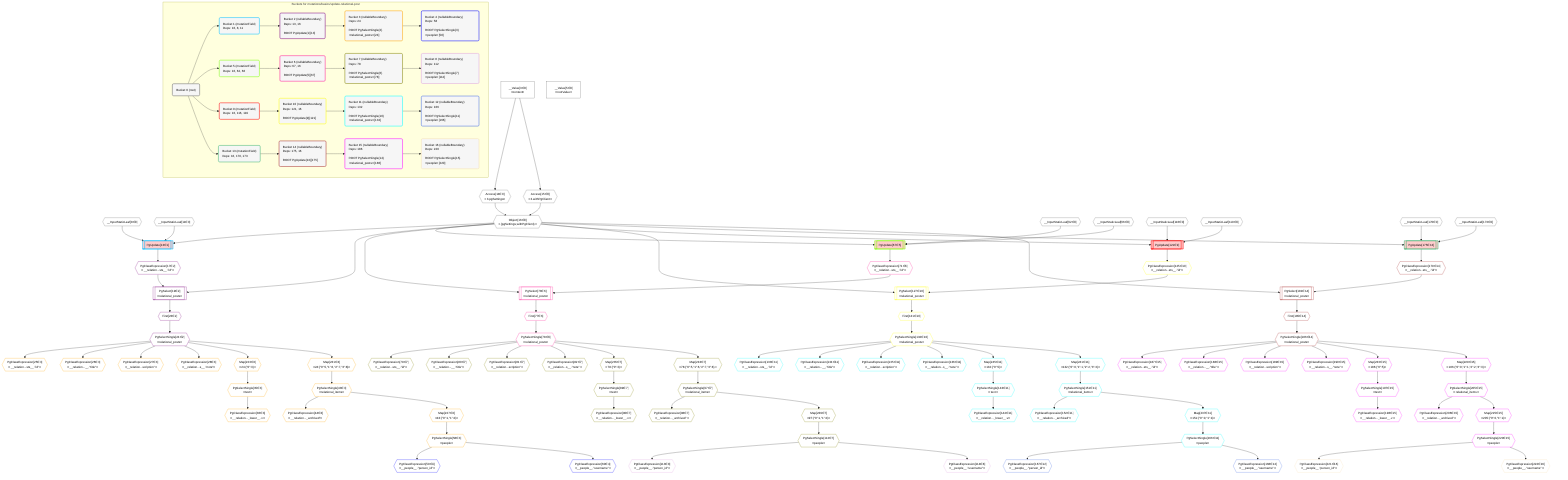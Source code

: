 %%{init: {'themeVariables': { 'fontSize': '12px'}}}%%
graph TD
    classDef path fill:#eee,stroke:#000,color:#000
    classDef plan fill:#fff,stroke-width:1px,color:#000
    classDef itemplan fill:#fff,stroke-width:2px,color:#000
    classDef unbatchedplan fill:#dff,stroke-width:1px,color:#000
    classDef sideeffectplan fill:#fcc,stroke-width:2px,color:#000
    classDef bucket fill:#f6f6f6,color:#000,stroke-width:2px,text-align:left


    %% define steps
    __Value3["__Value[3∈0]<br />ᐸcontextᐳ"]:::plan
    __Value5["__Value[5∈0]<br />ᐸrootValueᐳ"]:::plan
    __InputStaticLeaf8{{"__InputStaticLeaf[8∈0]"}}:::plan
    __InputStaticLeaf11{{"__InputStaticLeaf[11∈0]"}}:::plan
    Access14{{"Access[14∈0]<br />ᐸ3.pgSettingsᐳ"}}:::plan
    Access15{{"Access[15∈0]<br />ᐸ3.withPgClientᐳ"}}:::plan
    Object16{{"Object[16∈0]<br />ᐸ{pgSettings,withPgClient}ᐳ"}}:::plan
    PgUpdate13[["PgUpdate[13∈1]"]]:::sideeffectplan
    PgClassExpression17{{"PgClassExpression[17∈2]<br />ᐸ__relation...sts__.”id”ᐳ"}}:::plan
    PgSelect19[["PgSelect[19∈2]<br />ᐸrelational_postsᐳ"]]:::plan
    First23{{"First[23∈2]"}}:::plan
    PgSelectSingle24{{"PgSelectSingle[24∈2]<br />ᐸrelational_postsᐳ"}}:::plan
    PgClassExpression25{{"PgClassExpression[25∈3]<br />ᐸ__relation...sts__.”id”ᐳ"}}:::plan
    PgClassExpression26{{"PgClassExpression[26∈3]<br />ᐸ__relation...__.”title”ᐳ"}}:::plan
    PgClassExpression27{{"PgClassExpression[27∈3]<br />ᐸ__relation...scription”ᐳ"}}:::plan
    PgClassExpression28{{"PgClassExpression[28∈3]<br />ᐸ__relation...s__.”note”ᐳ"}}:::plan
    Map223{{"Map[223∈3]<br />ᐸ24:{”0”:3}ᐳ"}}:::plan
    PgSelectSingle35{{"PgSelectSingle[35∈3]<br />ᐸtextᐳ"}}:::plan
    PgClassExpression36{{"PgClassExpression[36∈3]<br />ᐸ__relation..._lower__.vᐳ"}}:::plan
    Map231{{"Map[231∈3]<br />ᐸ24:{”0”:5,”1”:6,”2”:7,”3”:8}ᐳ"}}:::plan
    PgSelectSingle43{{"PgSelectSingle[43∈3]<br />ᐸrelational_itemsᐳ"}}:::plan
    PgClassExpression44{{"PgClassExpression[44∈3]<br />ᐸ__relation..._archived”ᐳ"}}:::plan
    Map227{{"Map[227∈3]<br />ᐸ43:{”0”:1,”1”:2}ᐳ"}}:::plan
    PgSelectSingle58{{"PgSelectSingle[58∈3]<br />ᐸpeopleᐳ"}}:::plan
    PgClassExpression59{{"PgClassExpression[59∈4]<br />ᐸ__people__.”person_id”ᐳ"}}:::plan
    PgClassExpression60{{"PgClassExpression[60∈4]<br />ᐸ__people__.”username”ᐳ"}}:::plan
    __InputStaticLeaf62{{"__InputStaticLeaf[62∈0]"}}:::plan
    __InputStaticLeaf66{{"__InputStaticLeaf[66∈0]"}}:::plan
    PgUpdate67[["PgUpdate[67∈5]"]]:::sideeffectplan
    PgClassExpression71{{"PgClassExpression[71∈6]<br />ᐸ__relation...sts__.”id”ᐳ"}}:::plan
    PgSelect73[["PgSelect[73∈6]<br />ᐸrelational_postsᐳ"]]:::plan
    First77{{"First[77∈6]"}}:::plan
    PgSelectSingle78{{"PgSelectSingle[78∈6]<br />ᐸrelational_postsᐳ"}}:::plan
    PgClassExpression79{{"PgClassExpression[79∈7]<br />ᐸ__relation...sts__.”id”ᐳ"}}:::plan
    PgClassExpression80{{"PgClassExpression[80∈7]<br />ᐸ__relation...__.”title”ᐳ"}}:::plan
    PgClassExpression81{{"PgClassExpression[81∈7]<br />ᐸ__relation...scription”ᐳ"}}:::plan
    PgClassExpression82{{"PgClassExpression[82∈7]<br />ᐸ__relation...s__.”note”ᐳ"}}:::plan
    Map235{{"Map[235∈7]<br />ᐸ78:{”0”:3}ᐳ"}}:::plan
    PgSelectSingle89{{"PgSelectSingle[89∈7]<br />ᐸtextᐳ"}}:::plan
    PgClassExpression90{{"PgClassExpression[90∈7]<br />ᐸ__relation..._lower__.vᐳ"}}:::plan
    Map243{{"Map[243∈7]<br />ᐸ78:{”0”:5,”1”:6,”2”:7,”3”:8}ᐳ"}}:::plan
    PgSelectSingle97{{"PgSelectSingle[97∈7]<br />ᐸrelational_itemsᐳ"}}:::plan
    PgClassExpression98{{"PgClassExpression[98∈7]<br />ᐸ__relation..._archived”ᐳ"}}:::plan
    Map239{{"Map[239∈7]<br />ᐸ97:{”0”:1,”1”:2}ᐳ"}}:::plan
    PgSelectSingle112{{"PgSelectSingle[112∈7]<br />ᐸpeopleᐳ"}}:::plan
    PgClassExpression113{{"PgClassExpression[113∈8]<br />ᐸ__people__.”person_id”ᐳ"}}:::plan
    PgClassExpression114{{"PgClassExpression[114∈8]<br />ᐸ__people__.”username”ᐳ"}}:::plan
    __InputStaticLeaf116{{"__InputStaticLeaf[116∈0]"}}:::plan
    __InputStaticLeaf119{{"__InputStaticLeaf[119∈0]"}}:::plan
    PgUpdate121[["PgUpdate[121∈9]"]]:::sideeffectplan
    PgClassExpression125{{"PgClassExpression[125∈10]<br />ᐸ__relation...sts__.”id”ᐳ"}}:::plan
    PgSelect127[["PgSelect[127∈10]<br />ᐸrelational_postsᐳ"]]:::plan
    First131{{"First[131∈10]"}}:::plan
    PgSelectSingle132{{"PgSelectSingle[132∈10]<br />ᐸrelational_postsᐳ"}}:::plan
    PgClassExpression133{{"PgClassExpression[133∈11]<br />ᐸ__relation...sts__.”id”ᐳ"}}:::plan
    PgClassExpression134{{"PgClassExpression[134∈11]<br />ᐸ__relation...__.”title”ᐳ"}}:::plan
    PgClassExpression135{{"PgClassExpression[135∈11]<br />ᐸ__relation...scription”ᐳ"}}:::plan
    PgClassExpression136{{"PgClassExpression[136∈11]<br />ᐸ__relation...s__.”note”ᐳ"}}:::plan
    Map245{{"Map[245∈11]<br />ᐸ132:{”0”:5}ᐳ"}}:::plan
    PgSelectSingle143{{"PgSelectSingle[143∈11]<br />ᐸtextᐳ"}}:::plan
    PgClassExpression144{{"PgClassExpression[144∈11]<br />ᐸ__relation..._lower__.vᐳ"}}:::plan
    Map241{{"Map[241∈11]<br />ᐸ132:{”0”:0,”1”:1,”2”:2,”3”:3}ᐳ"}}:::plan
    PgSelectSingle151{{"PgSelectSingle[151∈11]<br />ᐸrelational_itemsᐳ"}}:::plan
    PgClassExpression152{{"PgClassExpression[152∈11]<br />ᐸ__relation..._archived”ᐳ"}}:::plan
    Map237{{"Map[237∈11]<br />ᐸ151:{”0”:0,”1”:1}ᐳ"}}:::plan
    PgSelectSingle166{{"PgSelectSingle[166∈11]<br />ᐸpeopleᐳ"}}:::plan
    PgClassExpression167{{"PgClassExpression[167∈12]<br />ᐸ__people__.”person_id”ᐳ"}}:::plan
    PgClassExpression168{{"PgClassExpression[168∈12]<br />ᐸ__people__.”username”ᐳ"}}:::plan
    __InputStaticLeaf170{{"__InputStaticLeaf[170∈0]"}}:::plan
    __InputStaticLeaf173{{"__InputStaticLeaf[173∈0]"}}:::plan
    PgUpdate175[["PgUpdate[175∈13]"]]:::sideeffectplan
    PgClassExpression179{{"PgClassExpression[179∈14]<br />ᐸ__relation...sts__.”id”ᐳ"}}:::plan
    PgSelect181[["PgSelect[181∈14]<br />ᐸrelational_postsᐳ"]]:::plan
    First185{{"First[185∈14]"}}:::plan
    PgSelectSingle186{{"PgSelectSingle[186∈14]<br />ᐸrelational_postsᐳ"}}:::plan
    PgClassExpression187{{"PgClassExpression[187∈15]<br />ᐸ__relation...sts__.”id”ᐳ"}}:::plan
    PgClassExpression188{{"PgClassExpression[188∈15]<br />ᐸ__relation...__.”title”ᐳ"}}:::plan
    PgClassExpression189{{"PgClassExpression[189∈15]<br />ᐸ__relation...scription”ᐳ"}}:::plan
    PgClassExpression190{{"PgClassExpression[190∈15]<br />ᐸ__relation...s__.”note”ᐳ"}}:::plan
    Map233{{"Map[233∈15]<br />ᐸ186:{”0”:5}ᐳ"}}:::plan
    PgSelectSingle197{{"PgSelectSingle[197∈15]<br />ᐸtextᐳ"}}:::plan
    PgClassExpression198{{"PgClassExpression[198∈15]<br />ᐸ__relation..._lower__.vᐳ"}}:::plan
    Map229{{"Map[229∈15]<br />ᐸ186:{”0”:0,”1”:1,”2”:2,”3”:3}ᐳ"}}:::plan
    PgSelectSingle205{{"PgSelectSingle[205∈15]<br />ᐸrelational_itemsᐳ"}}:::plan
    PgClassExpression206{{"PgClassExpression[206∈15]<br />ᐸ__relation..._archived”ᐳ"}}:::plan
    Map225{{"Map[225∈15]<br />ᐸ205:{”0”:0,”1”:1}ᐳ"}}:::plan
    PgSelectSingle220{{"PgSelectSingle[220∈15]<br />ᐸpeopleᐳ"}}:::plan
    PgClassExpression221{{"PgClassExpression[221∈16]<br />ᐸ__people__.”person_id”ᐳ"}}:::plan
    PgClassExpression222{{"PgClassExpression[222∈16]<br />ᐸ__people__.”username”ᐳ"}}:::plan

    %% plan dependencies
    __Value3 --> Access14
    __Value3 --> Access15
    Access14 & Access15 --> Object16
    Object16 & __InputStaticLeaf8 & __InputStaticLeaf11 --> PgUpdate13
    PgUpdate13 --> PgClassExpression17
    Object16 & PgClassExpression17 --> PgSelect19
    PgSelect19 --> First23
    First23 --> PgSelectSingle24
    PgSelectSingle24 --> PgClassExpression25
    PgSelectSingle24 --> PgClassExpression26
    PgSelectSingle24 --> PgClassExpression27
    PgSelectSingle24 --> PgClassExpression28
    PgSelectSingle24 --> Map223
    Map223 --> PgSelectSingle35
    PgSelectSingle35 --> PgClassExpression36
    PgSelectSingle24 --> Map231
    Map231 --> PgSelectSingle43
    PgSelectSingle43 --> PgClassExpression44
    PgSelectSingle43 --> Map227
    Map227 --> PgSelectSingle58
    PgSelectSingle58 --> PgClassExpression59
    PgSelectSingle58 --> PgClassExpression60
    Object16 & __InputStaticLeaf62 & __InputStaticLeaf66 --> PgUpdate67
    PgUpdate67 --> PgClassExpression71
    Object16 & PgClassExpression71 --> PgSelect73
    PgSelect73 --> First77
    First77 --> PgSelectSingle78
    PgSelectSingle78 --> PgClassExpression79
    PgSelectSingle78 --> PgClassExpression80
    PgSelectSingle78 --> PgClassExpression81
    PgSelectSingle78 --> PgClassExpression82
    PgSelectSingle78 --> Map235
    Map235 --> PgSelectSingle89
    PgSelectSingle89 --> PgClassExpression90
    PgSelectSingle78 --> Map243
    Map243 --> PgSelectSingle97
    PgSelectSingle97 --> PgClassExpression98
    PgSelectSingle97 --> Map239
    Map239 --> PgSelectSingle112
    PgSelectSingle112 --> PgClassExpression113
    PgSelectSingle112 --> PgClassExpression114
    Object16 & __InputStaticLeaf116 & __InputStaticLeaf119 --> PgUpdate121
    PgUpdate121 --> PgClassExpression125
    Object16 & PgClassExpression125 --> PgSelect127
    PgSelect127 --> First131
    First131 --> PgSelectSingle132
    PgSelectSingle132 --> PgClassExpression133
    PgSelectSingle132 --> PgClassExpression134
    PgSelectSingle132 --> PgClassExpression135
    PgSelectSingle132 --> PgClassExpression136
    PgSelectSingle132 --> Map245
    Map245 --> PgSelectSingle143
    PgSelectSingle143 --> PgClassExpression144
    PgSelectSingle132 --> Map241
    Map241 --> PgSelectSingle151
    PgSelectSingle151 --> PgClassExpression152
    PgSelectSingle151 --> Map237
    Map237 --> PgSelectSingle166
    PgSelectSingle166 --> PgClassExpression167
    PgSelectSingle166 --> PgClassExpression168
    Object16 & __InputStaticLeaf170 & __InputStaticLeaf173 --> PgUpdate175
    PgUpdate175 --> PgClassExpression179
    Object16 & PgClassExpression179 --> PgSelect181
    PgSelect181 --> First185
    First185 --> PgSelectSingle186
    PgSelectSingle186 --> PgClassExpression187
    PgSelectSingle186 --> PgClassExpression188
    PgSelectSingle186 --> PgClassExpression189
    PgSelectSingle186 --> PgClassExpression190
    PgSelectSingle186 --> Map233
    Map233 --> PgSelectSingle197
    PgSelectSingle197 --> PgClassExpression198
    PgSelectSingle186 --> Map229
    Map229 --> PgSelectSingle205
    PgSelectSingle205 --> PgClassExpression206
    PgSelectSingle205 --> Map225
    Map225 --> PgSelectSingle220
    PgSelectSingle220 --> PgClassExpression221
    PgSelectSingle220 --> PgClassExpression222

    subgraph "Buckets for mutations/basics/update-relational-post"
    Bucket0("Bucket 0 (root)"):::bucket
    classDef bucket0 stroke:#696969
    class Bucket0,__Value3,__Value5,__InputStaticLeaf8,__InputStaticLeaf11,Access14,Access15,Object16,__InputStaticLeaf62,__InputStaticLeaf66,__InputStaticLeaf116,__InputStaticLeaf119,__InputStaticLeaf170,__InputStaticLeaf173 bucket0
    Bucket1("Bucket 1 (mutationField)<br />Deps: 16, 8, 11"):::bucket
    classDef bucket1 stroke:#00bfff
    class Bucket1,PgUpdate13 bucket1
    Bucket2("Bucket 2 (nullableBoundary)<br />Deps: 13, 16<br /><br />ROOT PgUpdate{1}[13]"):::bucket
    classDef bucket2 stroke:#7f007f
    class Bucket2,PgClassExpression17,PgSelect19,First23,PgSelectSingle24 bucket2
    Bucket3("Bucket 3 (nullableBoundary)<br />Deps: 24<br /><br />ROOT PgSelectSingle{2}ᐸrelational_postsᐳ[24]"):::bucket
    classDef bucket3 stroke:#ffa500
    class Bucket3,PgClassExpression25,PgClassExpression26,PgClassExpression27,PgClassExpression28,PgSelectSingle35,PgClassExpression36,PgSelectSingle43,PgClassExpression44,PgSelectSingle58,Map223,Map227,Map231 bucket3
    Bucket4("Bucket 4 (nullableBoundary)<br />Deps: 58<br /><br />ROOT PgSelectSingle{3}ᐸpeopleᐳ[58]"):::bucket
    classDef bucket4 stroke:#0000ff
    class Bucket4,PgClassExpression59,PgClassExpression60 bucket4
    Bucket5("Bucket 5 (mutationField)<br />Deps: 16, 62, 66"):::bucket
    classDef bucket5 stroke:#7fff00
    class Bucket5,PgUpdate67 bucket5
    Bucket6("Bucket 6 (nullableBoundary)<br />Deps: 67, 16<br /><br />ROOT PgUpdate{5}[67]"):::bucket
    classDef bucket6 stroke:#ff1493
    class Bucket6,PgClassExpression71,PgSelect73,First77,PgSelectSingle78 bucket6
    Bucket7("Bucket 7 (nullableBoundary)<br />Deps: 78<br /><br />ROOT PgSelectSingle{6}ᐸrelational_postsᐳ[78]"):::bucket
    classDef bucket7 stroke:#808000
    class Bucket7,PgClassExpression79,PgClassExpression80,PgClassExpression81,PgClassExpression82,PgSelectSingle89,PgClassExpression90,PgSelectSingle97,PgClassExpression98,PgSelectSingle112,Map235,Map239,Map243 bucket7
    Bucket8("Bucket 8 (nullableBoundary)<br />Deps: 112<br /><br />ROOT PgSelectSingle{7}ᐸpeopleᐳ[112]"):::bucket
    classDef bucket8 stroke:#dda0dd
    class Bucket8,PgClassExpression113,PgClassExpression114 bucket8
    Bucket9("Bucket 9 (mutationField)<br />Deps: 16, 116, 119"):::bucket
    classDef bucket9 stroke:#ff0000
    class Bucket9,PgUpdate121 bucket9
    Bucket10("Bucket 10 (nullableBoundary)<br />Deps: 121, 16<br /><br />ROOT PgUpdate{9}[121]"):::bucket
    classDef bucket10 stroke:#ffff00
    class Bucket10,PgClassExpression125,PgSelect127,First131,PgSelectSingle132 bucket10
    Bucket11("Bucket 11 (nullableBoundary)<br />Deps: 132<br /><br />ROOT PgSelectSingle{10}ᐸrelational_postsᐳ[132]"):::bucket
    classDef bucket11 stroke:#00ffff
    class Bucket11,PgClassExpression133,PgClassExpression134,PgClassExpression135,PgClassExpression136,PgSelectSingle143,PgClassExpression144,PgSelectSingle151,PgClassExpression152,PgSelectSingle166,Map237,Map241,Map245 bucket11
    Bucket12("Bucket 12 (nullableBoundary)<br />Deps: 166<br /><br />ROOT PgSelectSingle{11}ᐸpeopleᐳ[166]"):::bucket
    classDef bucket12 stroke:#4169e1
    class Bucket12,PgClassExpression167,PgClassExpression168 bucket12
    Bucket13("Bucket 13 (mutationField)<br />Deps: 16, 170, 173"):::bucket
    classDef bucket13 stroke:#3cb371
    class Bucket13,PgUpdate175 bucket13
    Bucket14("Bucket 14 (nullableBoundary)<br />Deps: 175, 16<br /><br />ROOT PgUpdate{13}[175]"):::bucket
    classDef bucket14 stroke:#a52a2a
    class Bucket14,PgClassExpression179,PgSelect181,First185,PgSelectSingle186 bucket14
    Bucket15("Bucket 15 (nullableBoundary)<br />Deps: 186<br /><br />ROOT PgSelectSingle{14}ᐸrelational_postsᐳ[186]"):::bucket
    classDef bucket15 stroke:#ff00ff
    class Bucket15,PgClassExpression187,PgClassExpression188,PgClassExpression189,PgClassExpression190,PgSelectSingle197,PgClassExpression198,PgSelectSingle205,PgClassExpression206,PgSelectSingle220,Map225,Map229,Map233 bucket15
    Bucket16("Bucket 16 (nullableBoundary)<br />Deps: 220<br /><br />ROOT PgSelectSingle{15}ᐸpeopleᐳ[220]"):::bucket
    classDef bucket16 stroke:#f5deb3
    class Bucket16,PgClassExpression221,PgClassExpression222 bucket16
    Bucket0 --> Bucket1 & Bucket5 & Bucket9 & Bucket13
    Bucket1 --> Bucket2
    Bucket2 --> Bucket3
    Bucket3 --> Bucket4
    Bucket5 --> Bucket6
    Bucket6 --> Bucket7
    Bucket7 --> Bucket8
    Bucket9 --> Bucket10
    Bucket10 --> Bucket11
    Bucket11 --> Bucket12
    Bucket13 --> Bucket14
    Bucket14 --> Bucket15
    Bucket15 --> Bucket16
    end